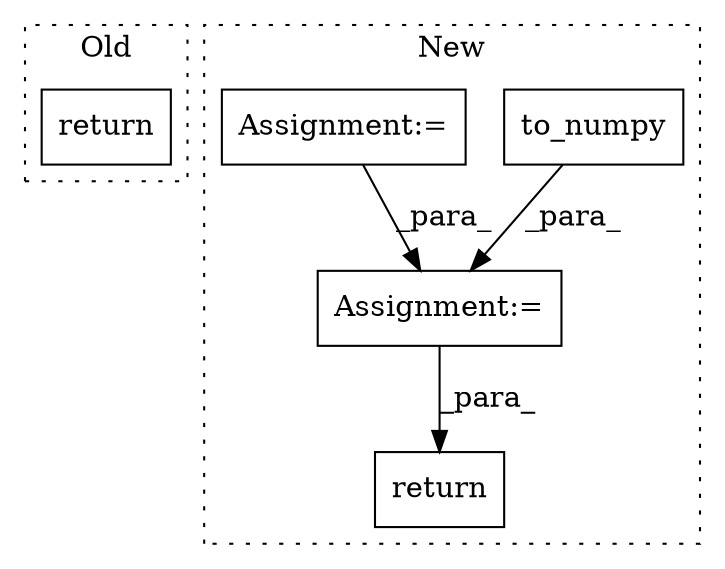 digraph G {
subgraph cluster0 {
1 [label="return" a="41" s="4639" l="7" shape="box"];
label = "Old";
style="dotted";
}
subgraph cluster1 {
2 [label="to_numpy" a="32" s="5012,5027" l="9,1" shape="box"];
3 [label="return" a="41" s="5073" l="7" shape="box"];
4 [label="Assignment:=" a="7" s="4899" l="13" shape="box"];
5 [label="Assignment:=" a="7" s="5037" l="1" shape="box"];
label = "New";
style="dotted";
}
2 -> 5 [label="_para_"];
4 -> 5 [label="_para_"];
5 -> 3 [label="_para_"];
}